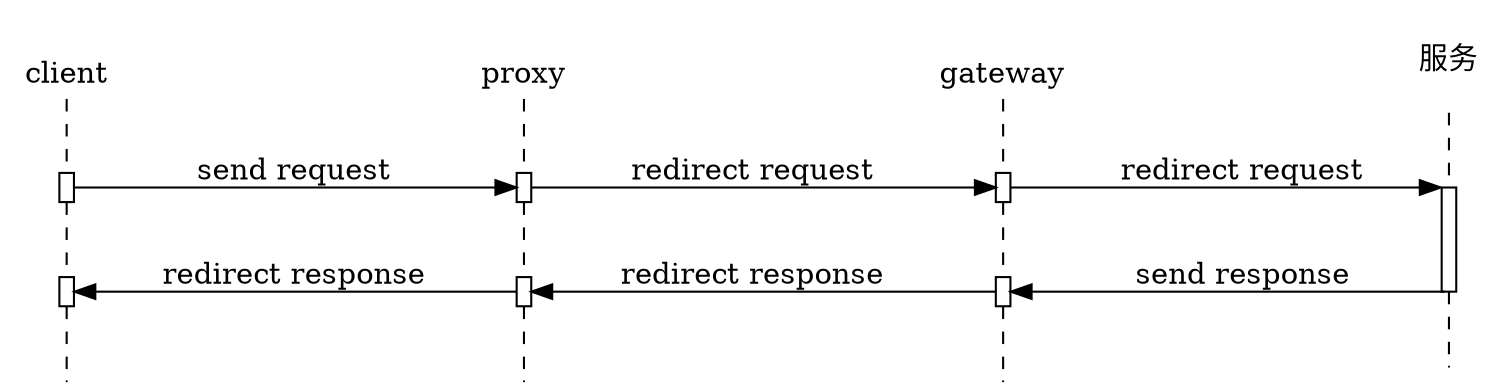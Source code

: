 digraph sequence{
	graph [rankdir="LR";splines="polyline"]

	subgraph client {
		graph [rank="same"]
		node[shape="box";width=0.1;height=0.2;label=""]
		edge[dir="none";style="dashed"]

		client_start[shape="plaintext";label="client"]
		client_end [shape="point";width=0;height=0]

		client_start->client_01->client_02->client_end
	}

	subgraph proxy {
		graph [rank="same"]
		node[shape="box";width=0.1;height=0.2;label=""]
		edge[dir="none";style="dashed"]

		proxy_start[shape="plaintext";label="proxy"]
		proxy_end [shape="point";width=0;height=0]

		proxy_start->proxy_01->proxy_02->proxy_end
	}


	subgraph gateway {
		graph [rank="same"]
		node[shape="box";width=0.1;height=0.2;label=""]
		edge[dir="none";style="dashed"]

		gateway_start[shape="plaintext";label="gateway"]
		gateway_end [shape="point";width=0;height=0]

		gateway_start->gateway_01->gateway_02->gateway_end
	}

	subgraph service {
		graph [rank="same"]
		node[shape="box";width=0.1;height=0.7;label=""]
		edge[dir="none";style="dashed"]

		service_start[shape="plaintext";label="服务"]
		service_end [shape="point";width=0;height=0]

		service_start->service_01 ->service_end
	}

	client_01->proxy_01 [label="send request"]
	proxy_01->gateway_01 [label="redirect request"]
	gateway_01->service_01:nw [label="redirect request"]
	service_01:sw->gateway_02[label="send response"]
	gateway_02->proxy_02[label="redirect response"]
	proxy_02->client_02[label="redirect response"]
}